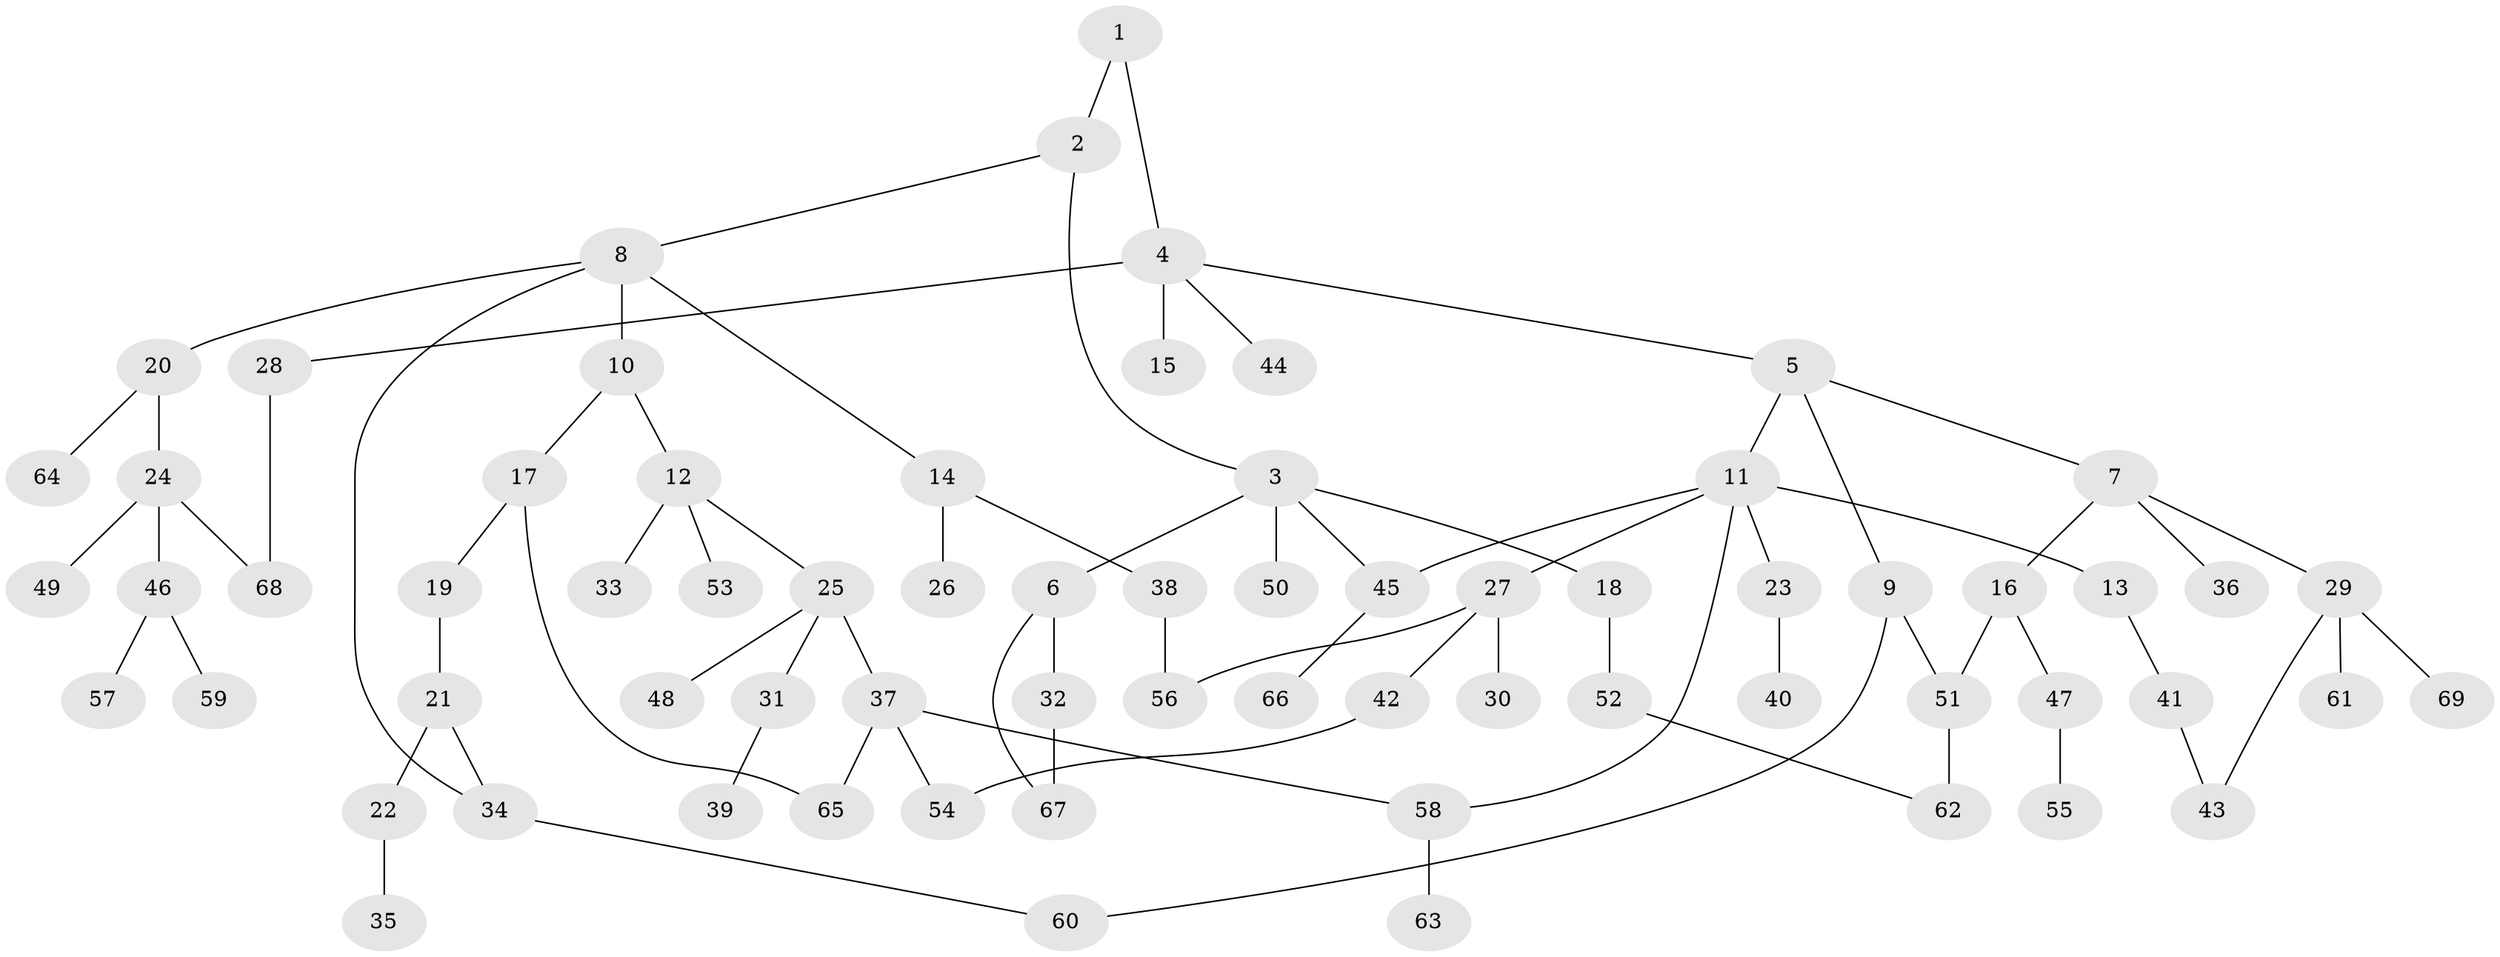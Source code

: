 // coarse degree distribution, {3: 0.2571428571428571, 7: 0.02857142857142857, 4: 0.08571428571428572, 2: 0.34285714285714286, 6: 0.05714285714285714, 1: 0.22857142857142856}
// Generated by graph-tools (version 1.1) at 2025/48/03/04/25 22:48:45]
// undirected, 69 vertices, 80 edges
graph export_dot {
  node [color=gray90,style=filled];
  1;
  2;
  3;
  4;
  5;
  6;
  7;
  8;
  9;
  10;
  11;
  12;
  13;
  14;
  15;
  16;
  17;
  18;
  19;
  20;
  21;
  22;
  23;
  24;
  25;
  26;
  27;
  28;
  29;
  30;
  31;
  32;
  33;
  34;
  35;
  36;
  37;
  38;
  39;
  40;
  41;
  42;
  43;
  44;
  45;
  46;
  47;
  48;
  49;
  50;
  51;
  52;
  53;
  54;
  55;
  56;
  57;
  58;
  59;
  60;
  61;
  62;
  63;
  64;
  65;
  66;
  67;
  68;
  69;
  1 -- 2;
  1 -- 4;
  2 -- 3;
  2 -- 8;
  3 -- 6;
  3 -- 18;
  3 -- 45;
  3 -- 50;
  4 -- 5;
  4 -- 15;
  4 -- 28;
  4 -- 44;
  5 -- 7;
  5 -- 9;
  5 -- 11;
  6 -- 32;
  6 -- 67;
  7 -- 16;
  7 -- 29;
  7 -- 36;
  8 -- 10;
  8 -- 14;
  8 -- 20;
  8 -- 34;
  9 -- 51;
  9 -- 60;
  10 -- 12;
  10 -- 17;
  11 -- 13;
  11 -- 23;
  11 -- 27;
  11 -- 45;
  11 -- 58;
  12 -- 25;
  12 -- 33;
  12 -- 53;
  13 -- 41;
  14 -- 26;
  14 -- 38;
  16 -- 47;
  16 -- 51;
  17 -- 19;
  17 -- 65;
  18 -- 52;
  19 -- 21;
  20 -- 24;
  20 -- 64;
  21 -- 22;
  21 -- 34;
  22 -- 35;
  23 -- 40;
  24 -- 46;
  24 -- 49;
  24 -- 68;
  25 -- 31;
  25 -- 37;
  25 -- 48;
  27 -- 30;
  27 -- 42;
  27 -- 56;
  28 -- 68;
  29 -- 61;
  29 -- 69;
  29 -- 43;
  31 -- 39;
  32 -- 67;
  34 -- 60;
  37 -- 54;
  37 -- 58;
  37 -- 65;
  38 -- 56;
  41 -- 43;
  42 -- 54;
  45 -- 66;
  46 -- 57;
  46 -- 59;
  47 -- 55;
  51 -- 62;
  52 -- 62;
  58 -- 63;
}

